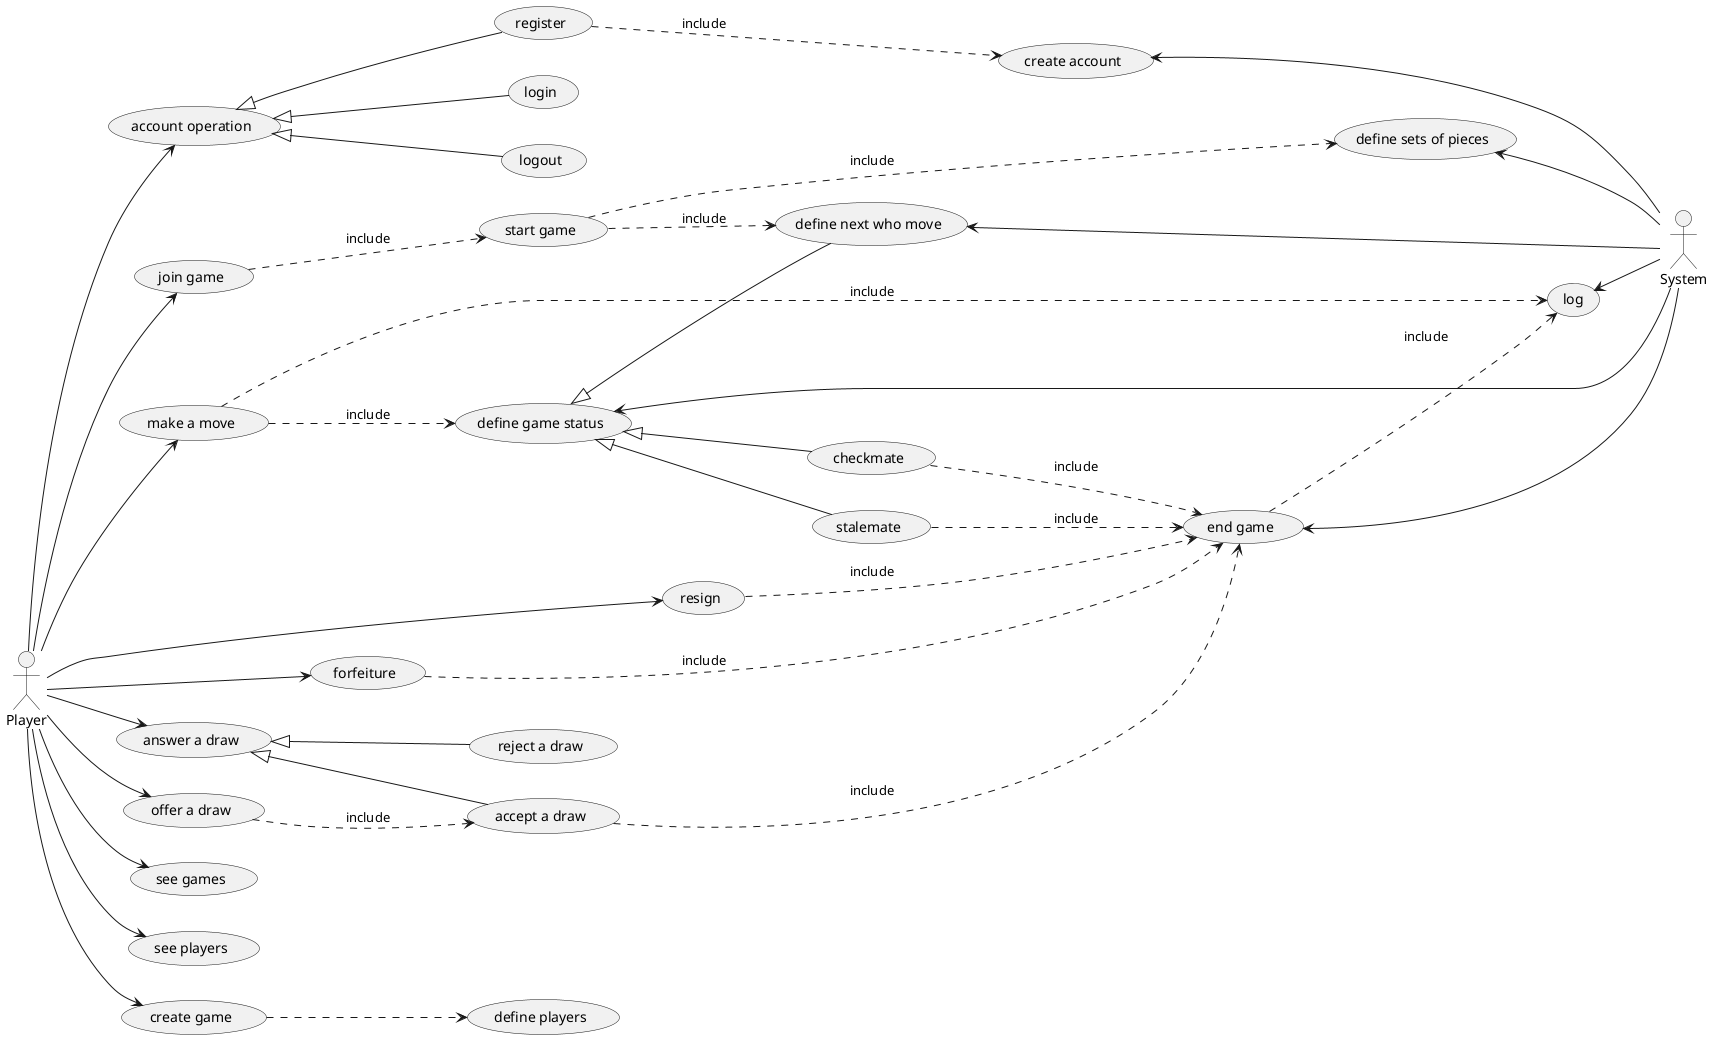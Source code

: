 @startuml
left to right direction

actor Player
actor System

Player --> (account operation)
(account operation) <|-- (register)
    (register) ..> (create account): include
(account operation) <|-- (login)
(account operation) <|-- (logout)

Player --> (see games)
Player --> (see players)
Player --> (create game)
    (create game) ..> (define players)
Player --> (join game)
    (join game) ..> (start game): include
        (start game) ..> (define next who move): include
        (start game) ..> (define sets of pieces): include
Player --> (forfeiture)
    (forfeiture) ..> (end game): include
        (end game) ..> (log): include
Player --> (make a move)
    (make a move) ..> (define game status): include
        (make a move) ..> (log): include
    (define game status) <|-- (define next who move)
    (define game status) <|-- (checkmate)
        (checkmate) ..> (end game): include
    (define game status) <|-- (stalemate)
        (stalemate) ..> (end game): include
Player --> (resign)
    (resign) ..> (end game): include
Player --> (offer a draw)
    (offer a draw) ..> (accept a draw): include
Player --> (answer a draw)
    (answer a draw) <|-- (accept a draw)
        (accept a draw) ..> (end game): include
    (answer a draw) <|-- (reject a draw)

(create account) <-- System
(define sets of pieces) <-- System
(define next who move) <-- System
(log) <-- System
(define game status) <-- System
(end game) <-- System
@enduml

